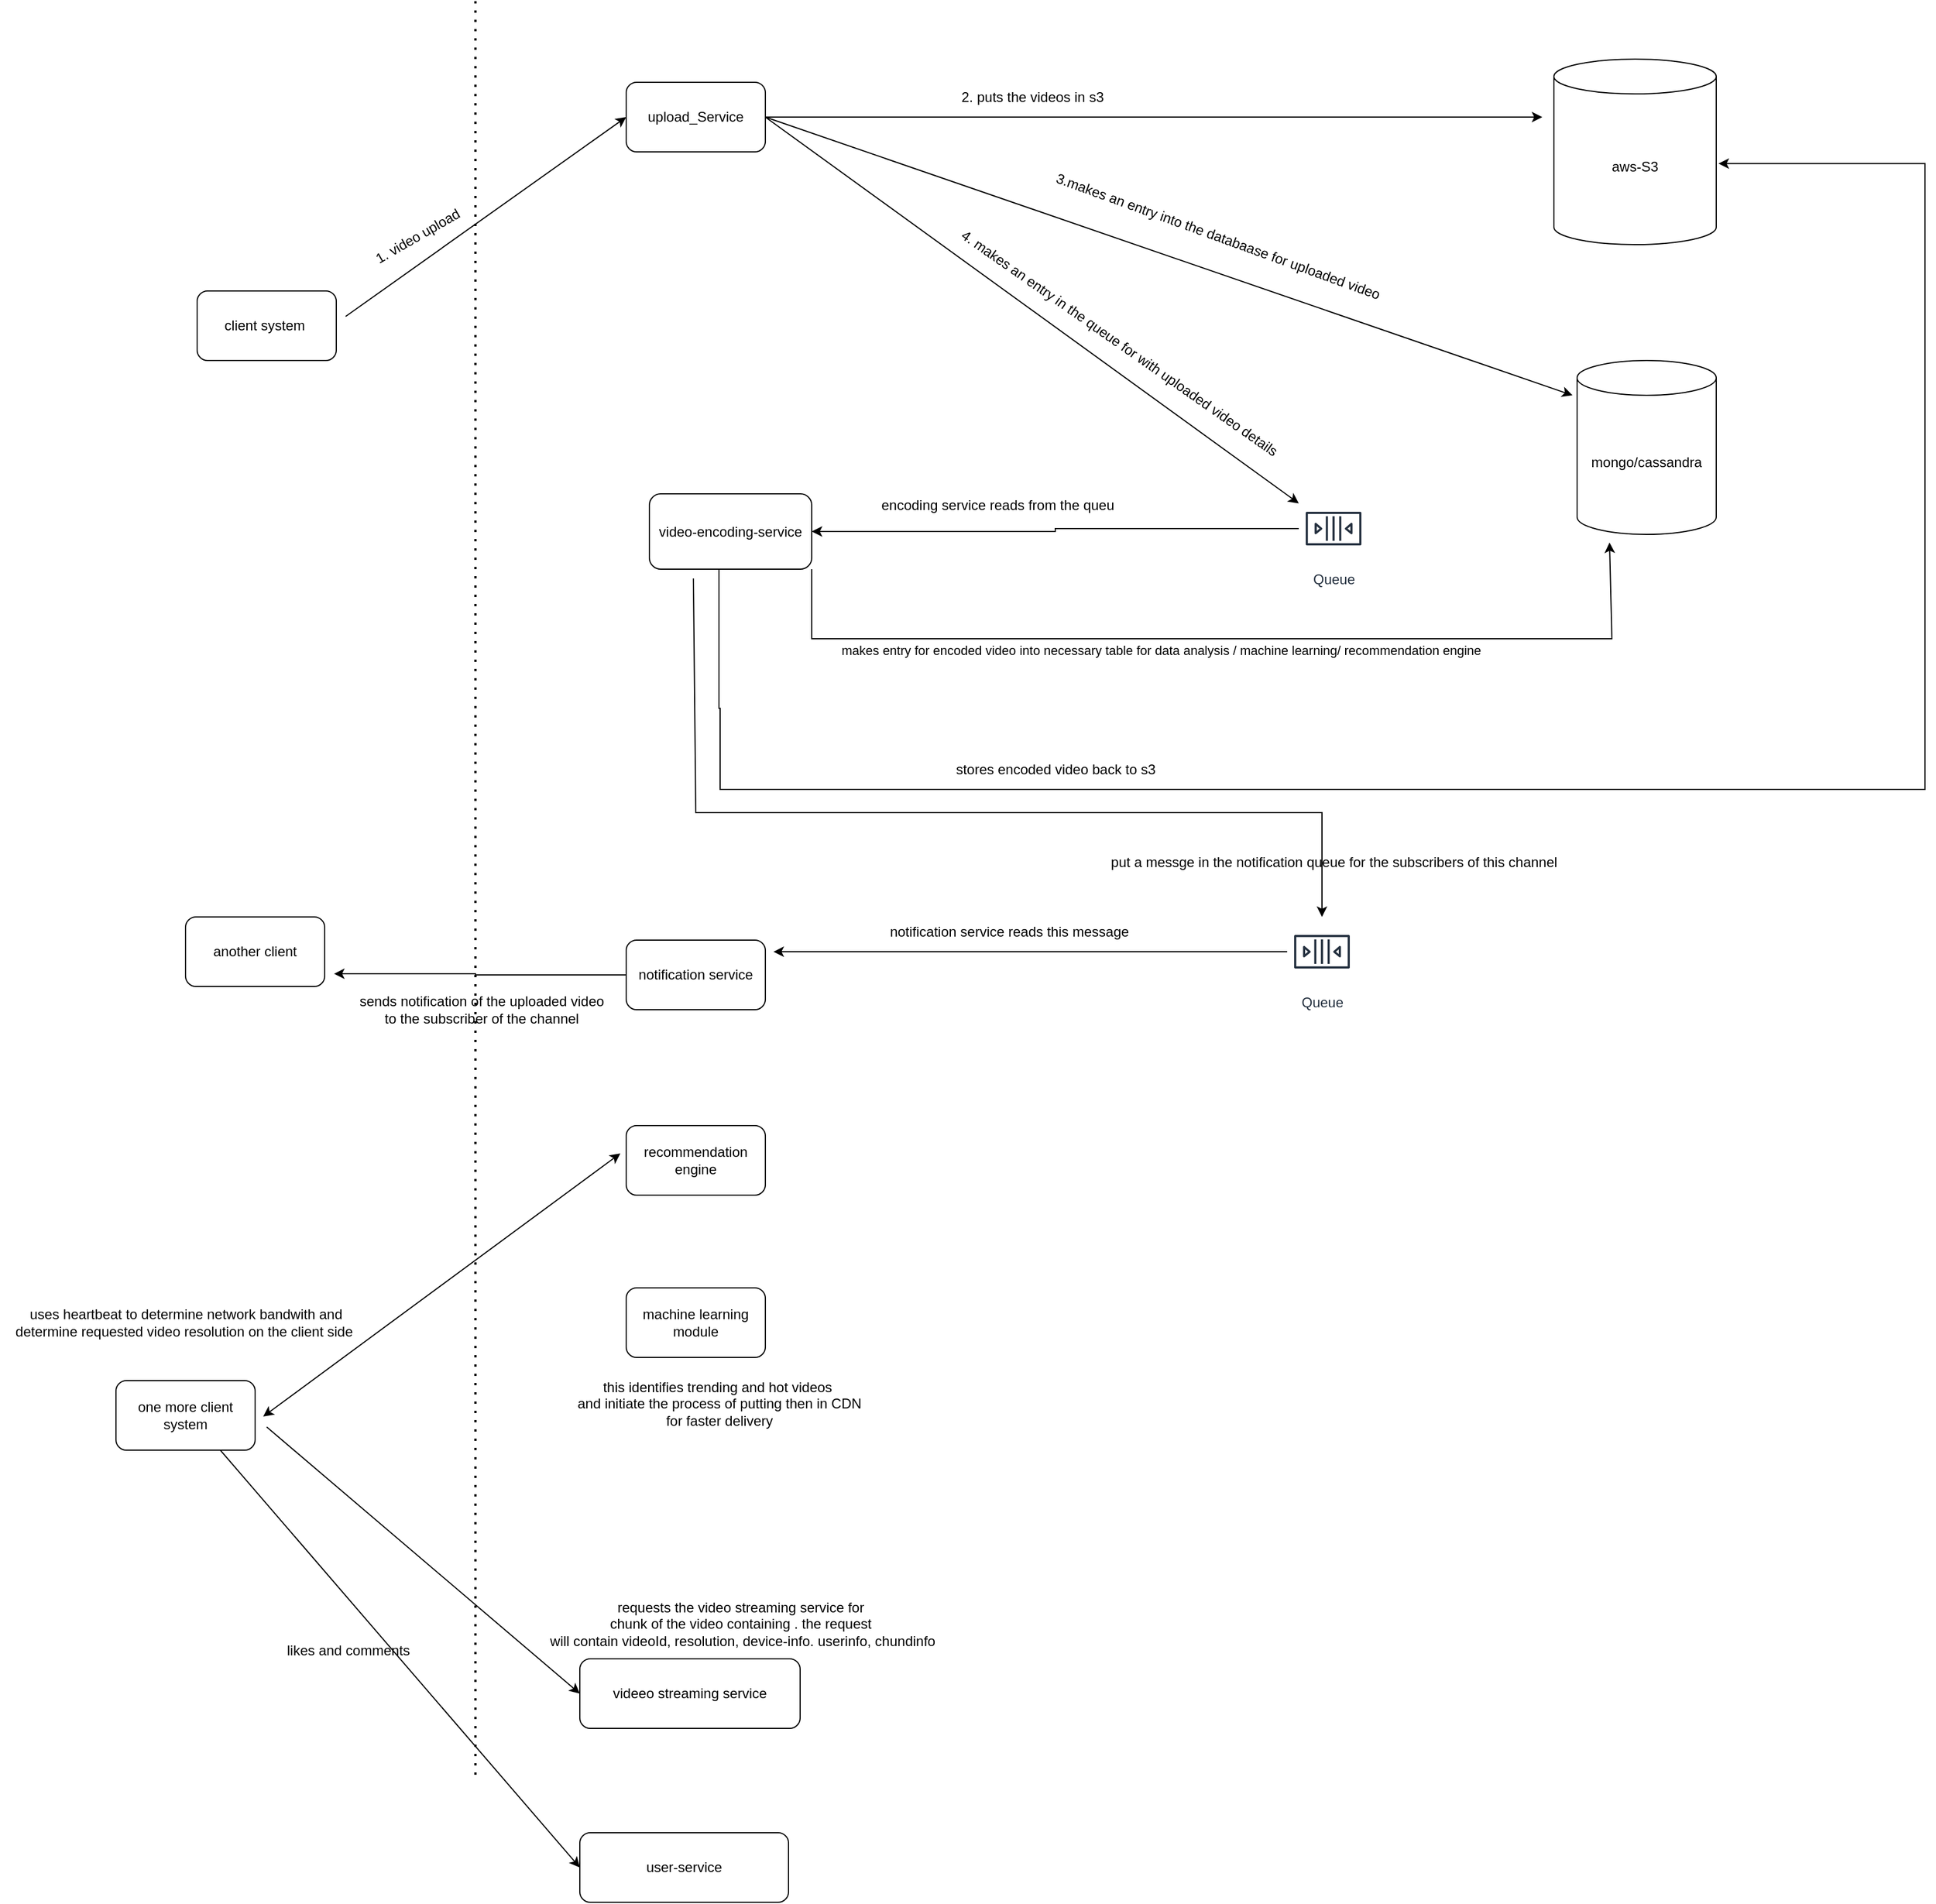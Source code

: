 <mxfile version="24.0.7" type="github">
  <diagram name="Page-1" id="iaRSk2_xgpkPCr4ylLeU">
    <mxGraphModel dx="2774" dy="1708" grid="1" gridSize="10" guides="1" tooltips="1" connect="1" arrows="1" fold="1" page="1" pageScale="1" pageWidth="1100" pageHeight="850" math="0" shadow="0">
      <root>
        <mxCell id="0" />
        <mxCell id="1" parent="0" />
        <mxCell id="sV2Sxrgt5Zt75V8i2qBT-1" value="client system&amp;nbsp;" style="rounded=1;whiteSpace=wrap;html=1;" vertex="1" parent="1">
          <mxGeometry x="80" y="250" width="120" height="60" as="geometry" />
        </mxCell>
        <mxCell id="sV2Sxrgt5Zt75V8i2qBT-2" value="" style="endArrow=none;dashed=1;html=1;dashPattern=1 3;strokeWidth=2;rounded=0;" edge="1" parent="1">
          <mxGeometry width="50" height="50" relative="1" as="geometry">
            <mxPoint x="320" y="1530" as="sourcePoint" />
            <mxPoint x="320" as="targetPoint" />
          </mxGeometry>
        </mxCell>
        <mxCell id="sV2Sxrgt5Zt75V8i2qBT-3" value="upload_Service" style="rounded=1;whiteSpace=wrap;html=1;" vertex="1" parent="1">
          <mxGeometry x="450" y="70" width="120" height="60" as="geometry" />
        </mxCell>
        <mxCell id="sV2Sxrgt5Zt75V8i2qBT-4" value="" style="endArrow=classic;html=1;rounded=0;exitX=1.067;exitY=0.367;exitDx=0;exitDy=0;exitPerimeter=0;entryX=0;entryY=0.5;entryDx=0;entryDy=0;" edge="1" parent="1" source="sV2Sxrgt5Zt75V8i2qBT-1" target="sV2Sxrgt5Zt75V8i2qBT-3">
          <mxGeometry width="50" height="50" relative="1" as="geometry">
            <mxPoint x="520" y="330" as="sourcePoint" />
            <mxPoint x="570" y="280" as="targetPoint" />
          </mxGeometry>
        </mxCell>
        <mxCell id="sV2Sxrgt5Zt75V8i2qBT-5" value="1. video upload" style="text;html=1;align=center;verticalAlign=middle;resizable=0;points=[];autosize=1;strokeColor=none;fillColor=none;rotation=-30;" vertex="1" parent="1">
          <mxGeometry x="220" y="188" width="100" height="30" as="geometry" />
        </mxCell>
        <mxCell id="sV2Sxrgt5Zt75V8i2qBT-6" value="aws-S3" style="shape=cylinder3;whiteSpace=wrap;html=1;boundedLbl=1;backgroundOutline=1;size=15;" vertex="1" parent="1">
          <mxGeometry x="1250" y="50" width="140" height="160" as="geometry" />
        </mxCell>
        <mxCell id="sV2Sxrgt5Zt75V8i2qBT-7" value="" style="endArrow=classic;html=1;rounded=0;exitX=1;exitY=0.5;exitDx=0;exitDy=0;" edge="1" parent="1" source="sV2Sxrgt5Zt75V8i2qBT-3">
          <mxGeometry width="50" height="50" relative="1" as="geometry">
            <mxPoint x="520" y="330" as="sourcePoint" />
            <mxPoint x="1240" y="100" as="targetPoint" />
          </mxGeometry>
        </mxCell>
        <mxCell id="sV2Sxrgt5Zt75V8i2qBT-8" value="2. puts the videos in s3" style="text;html=1;align=center;verticalAlign=middle;resizable=0;points=[];autosize=1;strokeColor=none;fillColor=none;" vertex="1" parent="1">
          <mxGeometry x="725" y="68" width="150" height="30" as="geometry" />
        </mxCell>
        <mxCell id="sV2Sxrgt5Zt75V8i2qBT-16" style="edgeStyle=orthogonalEdgeStyle;rounded=0;orthogonalLoop=1;jettySize=auto;html=1;entryX=1;entryY=0.5;entryDx=0;entryDy=0;" edge="1" parent="1" source="sV2Sxrgt5Zt75V8i2qBT-9" target="sV2Sxrgt5Zt75V8i2qBT-15">
          <mxGeometry relative="1" as="geometry" />
        </mxCell>
        <mxCell id="sV2Sxrgt5Zt75V8i2qBT-9" value="Queue" style="sketch=0;outlineConnect=0;fontColor=#232F3E;gradientColor=none;strokeColor=#232F3E;fillColor=#ffffff;dashed=0;verticalLabelPosition=bottom;verticalAlign=top;align=center;html=1;fontSize=12;fontStyle=0;aspect=fixed;shape=mxgraph.aws4.resourceIcon;resIcon=mxgraph.aws4.queue;" vertex="1" parent="1">
          <mxGeometry x="1030" y="425" width="60" height="60" as="geometry" />
        </mxCell>
        <mxCell id="sV2Sxrgt5Zt75V8i2qBT-10" value="" style="endArrow=classic;html=1;rounded=0;exitX=1;exitY=0.5;exitDx=0;exitDy=0;" edge="1" parent="1" source="sV2Sxrgt5Zt75V8i2qBT-3" target="sV2Sxrgt5Zt75V8i2qBT-9">
          <mxGeometry width="50" height="50" relative="1" as="geometry">
            <mxPoint x="520" y="330" as="sourcePoint" />
            <mxPoint x="570" y="280" as="targetPoint" />
          </mxGeometry>
        </mxCell>
        <mxCell id="sV2Sxrgt5Zt75V8i2qBT-11" value="4. makes an entry in the queue for with uploaded video details" style="text;html=1;align=center;verticalAlign=middle;resizable=0;points=[];autosize=1;strokeColor=none;fillColor=none;rotation=35;" vertex="1" parent="1">
          <mxGeometry x="700" y="280" width="350" height="30" as="geometry" />
        </mxCell>
        <mxCell id="sV2Sxrgt5Zt75V8i2qBT-12" value="mongo/cassandra" style="shape=cylinder3;whiteSpace=wrap;html=1;boundedLbl=1;backgroundOutline=1;size=15;" vertex="1" parent="1">
          <mxGeometry x="1270" y="310" width="120" height="150" as="geometry" />
        </mxCell>
        <mxCell id="sV2Sxrgt5Zt75V8i2qBT-13" value="" style="endArrow=classic;html=1;rounded=0;exitX=1;exitY=0.5;exitDx=0;exitDy=0;entryX=-0.033;entryY=0.2;entryDx=0;entryDy=0;entryPerimeter=0;" edge="1" parent="1" source="sV2Sxrgt5Zt75V8i2qBT-3" target="sV2Sxrgt5Zt75V8i2qBT-12">
          <mxGeometry width="50" height="50" relative="1" as="geometry">
            <mxPoint x="580" y="330" as="sourcePoint" />
            <mxPoint x="630" y="280" as="targetPoint" />
          </mxGeometry>
        </mxCell>
        <mxCell id="sV2Sxrgt5Zt75V8i2qBT-14" value="3.makes an entry into the databaase for uploaded video" style="text;html=1;align=center;verticalAlign=middle;resizable=0;points=[];autosize=1;strokeColor=none;fillColor=none;rotation=20;" vertex="1" parent="1">
          <mxGeometry x="800" y="188" width="320" height="30" as="geometry" />
        </mxCell>
        <mxCell id="sV2Sxrgt5Zt75V8i2qBT-18" style="edgeStyle=orthogonalEdgeStyle;rounded=0;orthogonalLoop=1;jettySize=auto;html=1;entryX=1.014;entryY=0.563;entryDx=0;entryDy=0;entryPerimeter=0;" edge="1" parent="1" source="sV2Sxrgt5Zt75V8i2qBT-15" target="sV2Sxrgt5Zt75V8i2qBT-6">
          <mxGeometry relative="1" as="geometry">
            <mxPoint x="1570" y="140" as="targetPoint" />
            <Array as="points">
              <mxPoint x="530" y="610" />
              <mxPoint x="531" y="610" />
              <mxPoint x="531" y="680" />
              <mxPoint x="1570" y="680" />
              <mxPoint x="1570" y="140" />
            </Array>
          </mxGeometry>
        </mxCell>
        <mxCell id="sV2Sxrgt5Zt75V8i2qBT-15" value="video-encoding-service" style="rounded=1;whiteSpace=wrap;html=1;" vertex="1" parent="1">
          <mxGeometry x="470" y="425" width="140" height="65" as="geometry" />
        </mxCell>
        <mxCell id="sV2Sxrgt5Zt75V8i2qBT-17" value="encoding service reads from the queu" style="text;html=1;align=center;verticalAlign=middle;resizable=0;points=[];autosize=1;strokeColor=none;fillColor=none;" vertex="1" parent="1">
          <mxGeometry x="660" y="420" width="220" height="30" as="geometry" />
        </mxCell>
        <mxCell id="sV2Sxrgt5Zt75V8i2qBT-19" value="stores encoded video back to s3" style="text;html=1;align=center;verticalAlign=middle;resizable=0;points=[];autosize=1;strokeColor=none;fillColor=none;" vertex="1" parent="1">
          <mxGeometry x="720" y="648" width="200" height="30" as="geometry" />
        </mxCell>
        <mxCell id="sV2Sxrgt5Zt75V8i2qBT-20" value="" style="endArrow=classic;html=1;rounded=0;exitX=1;exitY=1;exitDx=0;exitDy=0;entryX=0.233;entryY=1.047;entryDx=0;entryDy=0;entryPerimeter=0;" edge="1" parent="1" source="sV2Sxrgt5Zt75V8i2qBT-15" target="sV2Sxrgt5Zt75V8i2qBT-12">
          <mxGeometry width="50" height="50" relative="1" as="geometry">
            <mxPoint x="830" y="420" as="sourcePoint" />
            <mxPoint x="1330" y="550" as="targetPoint" />
            <Array as="points">
              <mxPoint x="610" y="550" />
              <mxPoint x="1300" y="550" />
            </Array>
          </mxGeometry>
        </mxCell>
        <mxCell id="sV2Sxrgt5Zt75V8i2qBT-21" value="makes entry for encoded video into necessary table for data analysis / machine learning/ recommendation engine" style="edgeLabel;html=1;align=center;verticalAlign=middle;resizable=0;points=[];" vertex="1" connectable="0" parent="sV2Sxrgt5Zt75V8i2qBT-20">
          <mxGeometry x="-0.133" y="-10" relative="1" as="geometry">
            <mxPoint as="offset" />
          </mxGeometry>
        </mxCell>
        <mxCell id="sV2Sxrgt5Zt75V8i2qBT-22" value="another client" style="rounded=1;whiteSpace=wrap;html=1;" vertex="1" parent="1">
          <mxGeometry x="70" y="790" width="120" height="60" as="geometry" />
        </mxCell>
        <mxCell id="sV2Sxrgt5Zt75V8i2qBT-23" value="notification service" style="rounded=1;whiteSpace=wrap;html=1;" vertex="1" parent="1">
          <mxGeometry x="450" y="810" width="120" height="60" as="geometry" />
        </mxCell>
        <mxCell id="sV2Sxrgt5Zt75V8i2qBT-24" value="Queue" style="sketch=0;outlineConnect=0;fontColor=#232F3E;gradientColor=none;strokeColor=#232F3E;fillColor=#ffffff;dashed=0;verticalLabelPosition=bottom;verticalAlign=top;align=center;html=1;fontSize=12;fontStyle=0;aspect=fixed;shape=mxgraph.aws4.resourceIcon;resIcon=mxgraph.aws4.queue;" vertex="1" parent="1">
          <mxGeometry x="1020" y="790" width="60" height="60" as="geometry" />
        </mxCell>
        <mxCell id="sV2Sxrgt5Zt75V8i2qBT-25" value="" style="endArrow=classic;html=1;rounded=0;exitX=0.271;exitY=1.123;exitDx=0;exitDy=0;exitPerimeter=0;" edge="1" parent="1" source="sV2Sxrgt5Zt75V8i2qBT-15" target="sV2Sxrgt5Zt75V8i2qBT-24">
          <mxGeometry width="50" height="50" relative="1" as="geometry">
            <mxPoint x="830" y="720" as="sourcePoint" />
            <mxPoint x="1070" y="700" as="targetPoint" />
            <Array as="points">
              <mxPoint x="510" y="700" />
              <mxPoint x="1050" y="700" />
            </Array>
          </mxGeometry>
        </mxCell>
        <mxCell id="sV2Sxrgt5Zt75V8i2qBT-26" value="put a messge in the notification queue for the subscribers of this channel" style="text;html=1;align=center;verticalAlign=middle;resizable=0;points=[];autosize=1;strokeColor=none;fillColor=none;" vertex="1" parent="1">
          <mxGeometry x="855" y="728" width="410" height="30" as="geometry" />
        </mxCell>
        <mxCell id="sV2Sxrgt5Zt75V8i2qBT-27" style="edgeStyle=orthogonalEdgeStyle;rounded=0;orthogonalLoop=1;jettySize=auto;html=1;entryX=1.058;entryY=0.167;entryDx=0;entryDy=0;entryPerimeter=0;" edge="1" parent="1" source="sV2Sxrgt5Zt75V8i2qBT-24" target="sV2Sxrgt5Zt75V8i2qBT-23">
          <mxGeometry relative="1" as="geometry" />
        </mxCell>
        <mxCell id="sV2Sxrgt5Zt75V8i2qBT-28" value="notification service reads this message" style="text;html=1;align=center;verticalAlign=middle;resizable=0;points=[];autosize=1;strokeColor=none;fillColor=none;" vertex="1" parent="1">
          <mxGeometry x="665" y="788" width="230" height="30" as="geometry" />
        </mxCell>
        <mxCell id="sV2Sxrgt5Zt75V8i2qBT-29" value="one more client system" style="rounded=1;whiteSpace=wrap;html=1;" vertex="1" parent="1">
          <mxGeometry x="10" y="1190" width="120" height="60" as="geometry" />
        </mxCell>
        <mxCell id="sV2Sxrgt5Zt75V8i2qBT-30" style="edgeStyle=orthogonalEdgeStyle;rounded=0;orthogonalLoop=1;jettySize=auto;html=1;entryX=1.067;entryY=0.817;entryDx=0;entryDy=0;entryPerimeter=0;" edge="1" parent="1" source="sV2Sxrgt5Zt75V8i2qBT-23" target="sV2Sxrgt5Zt75V8i2qBT-22">
          <mxGeometry relative="1" as="geometry" />
        </mxCell>
        <mxCell id="sV2Sxrgt5Zt75V8i2qBT-31" value="sends notification of the uploaded video&lt;div&gt;to the subscriber of the channel&lt;/div&gt;" style="text;html=1;align=center;verticalAlign=middle;resizable=0;points=[];autosize=1;strokeColor=none;fillColor=none;" vertex="1" parent="1">
          <mxGeometry x="210" y="850" width="230" height="40" as="geometry" />
        </mxCell>
        <mxCell id="sV2Sxrgt5Zt75V8i2qBT-32" value="uses heartbeat to determine network bandwith and&lt;div&gt;determine requested video resolution on the client side&amp;nbsp;&lt;/div&gt;" style="text;html=1;align=center;verticalAlign=middle;resizable=0;points=[];autosize=1;strokeColor=none;fillColor=none;" vertex="1" parent="1">
          <mxGeometry x="-90" y="1120" width="320" height="40" as="geometry" />
        </mxCell>
        <mxCell id="sV2Sxrgt5Zt75V8i2qBT-35" value="recommendation engine" style="rounded=1;whiteSpace=wrap;html=1;" vertex="1" parent="1">
          <mxGeometry x="450" y="970" width="120" height="60" as="geometry" />
        </mxCell>
        <mxCell id="sV2Sxrgt5Zt75V8i2qBT-36" value="machine learning module" style="rounded=1;whiteSpace=wrap;html=1;" vertex="1" parent="1">
          <mxGeometry x="450" y="1110" width="120" height="60" as="geometry" />
        </mxCell>
        <mxCell id="sV2Sxrgt5Zt75V8i2qBT-37" value="this identifies trending and hot videos&amp;nbsp;&lt;div&gt;and initiate the process of putting then in CDN&lt;/div&gt;&lt;div&gt;for faster delivery&lt;/div&gt;" style="text;html=1;align=center;verticalAlign=middle;resizable=0;points=[];autosize=1;strokeColor=none;fillColor=none;" vertex="1" parent="1">
          <mxGeometry x="395" y="1180" width="270" height="60" as="geometry" />
        </mxCell>
        <mxCell id="sV2Sxrgt5Zt75V8i2qBT-38" value="" style="endArrow=classic;startArrow=classic;html=1;rounded=0;entryX=1.058;entryY=0.517;entryDx=0;entryDy=0;entryPerimeter=0;exitX=-0.042;exitY=0.4;exitDx=0;exitDy=0;exitPerimeter=0;" edge="1" parent="1" source="sV2Sxrgt5Zt75V8i2qBT-35" target="sV2Sxrgt5Zt75V8i2qBT-29">
          <mxGeometry width="50" height="50" relative="1" as="geometry">
            <mxPoint x="800" y="820" as="sourcePoint" />
            <mxPoint x="850" y="770" as="targetPoint" />
          </mxGeometry>
        </mxCell>
        <mxCell id="sV2Sxrgt5Zt75V8i2qBT-39" value="videeo streaming service" style="rounded=1;whiteSpace=wrap;html=1;" vertex="1" parent="1">
          <mxGeometry x="410" y="1430" width="190" height="60" as="geometry" />
        </mxCell>
        <mxCell id="sV2Sxrgt5Zt75V8i2qBT-40" value="" style="endArrow=classic;html=1;rounded=0;entryX=0;entryY=0.5;entryDx=0;entryDy=0;" edge="1" parent="1" target="sV2Sxrgt5Zt75V8i2qBT-39">
          <mxGeometry width="50" height="50" relative="1" as="geometry">
            <mxPoint x="140" y="1230" as="sourcePoint" />
            <mxPoint x="420" y="1360" as="targetPoint" />
          </mxGeometry>
        </mxCell>
        <mxCell id="sV2Sxrgt5Zt75V8i2qBT-41" value="requests the video streaming service for&amp;nbsp;&lt;div&gt;chunk of the video&amp;nbsp;&lt;span style=&quot;background-color: initial;&quot;&gt;containing . the request&amp;nbsp;&lt;/span&gt;&lt;/div&gt;&lt;div&gt;&lt;span style=&quot;background-color: initial;&quot;&gt;will contain videoId, resolution, device-info. userinfo, chundinfo&lt;/span&gt;&lt;/div&gt;" style="text;html=1;align=center;verticalAlign=middle;resizable=0;points=[];autosize=1;strokeColor=none;fillColor=none;" vertex="1" parent="1">
          <mxGeometry x="370" y="1370" width="360" height="60" as="geometry" />
        </mxCell>
        <mxCell id="sV2Sxrgt5Zt75V8i2qBT-42" value="user-service" style="rounded=1;whiteSpace=wrap;html=1;" vertex="1" parent="1">
          <mxGeometry x="410" y="1580" width="180" height="60" as="geometry" />
        </mxCell>
        <mxCell id="sV2Sxrgt5Zt75V8i2qBT-43" value="" style="endArrow=classic;html=1;rounded=0;exitX=0.75;exitY=1;exitDx=0;exitDy=0;entryX=0;entryY=0.5;entryDx=0;entryDy=0;" edge="1" parent="1" source="sV2Sxrgt5Zt75V8i2qBT-29" target="sV2Sxrgt5Zt75V8i2qBT-42">
          <mxGeometry width="50" height="50" relative="1" as="geometry">
            <mxPoint x="800" y="1410" as="sourcePoint" />
            <mxPoint x="850" y="1360" as="targetPoint" />
          </mxGeometry>
        </mxCell>
        <mxCell id="sV2Sxrgt5Zt75V8i2qBT-44" value="likes and comments" style="text;html=1;align=center;verticalAlign=middle;resizable=0;points=[];autosize=1;strokeColor=none;fillColor=none;" vertex="1" parent="1">
          <mxGeometry x="145" y="1408" width="130" height="30" as="geometry" />
        </mxCell>
      </root>
    </mxGraphModel>
  </diagram>
</mxfile>
